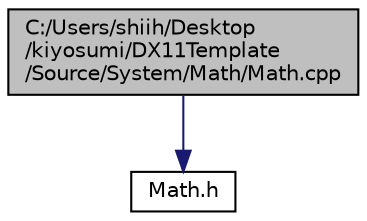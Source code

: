 digraph "C:/Users/shiih/Desktop/kiyosumi/DX11Template/Source/System/Math/Math.cpp"
{
 // LATEX_PDF_SIZE
  edge [fontname="Helvetica",fontsize="10",labelfontname="Helvetica",labelfontsize="10"];
  node [fontname="Helvetica",fontsize="10",shape=record];
  Node1 [label="C:/Users/shiih/Desktop\l/kiyosumi/DX11Template\l/Source/System/Math/Math.cpp",height=0.2,width=0.4,color="black", fillcolor="grey75", style="filled", fontcolor="black",tooltip="算術系便利ファイル"];
  Node1 -> Node2 [color="midnightblue",fontsize="10",style="solid",fontname="Helvetica"];
  Node2 [label="Math.h",height=0.2,width=0.4,color="black", fillcolor="white", style="filled",URL="$_math_8h.html",tooltip="算術系便利ファイル"];
}
